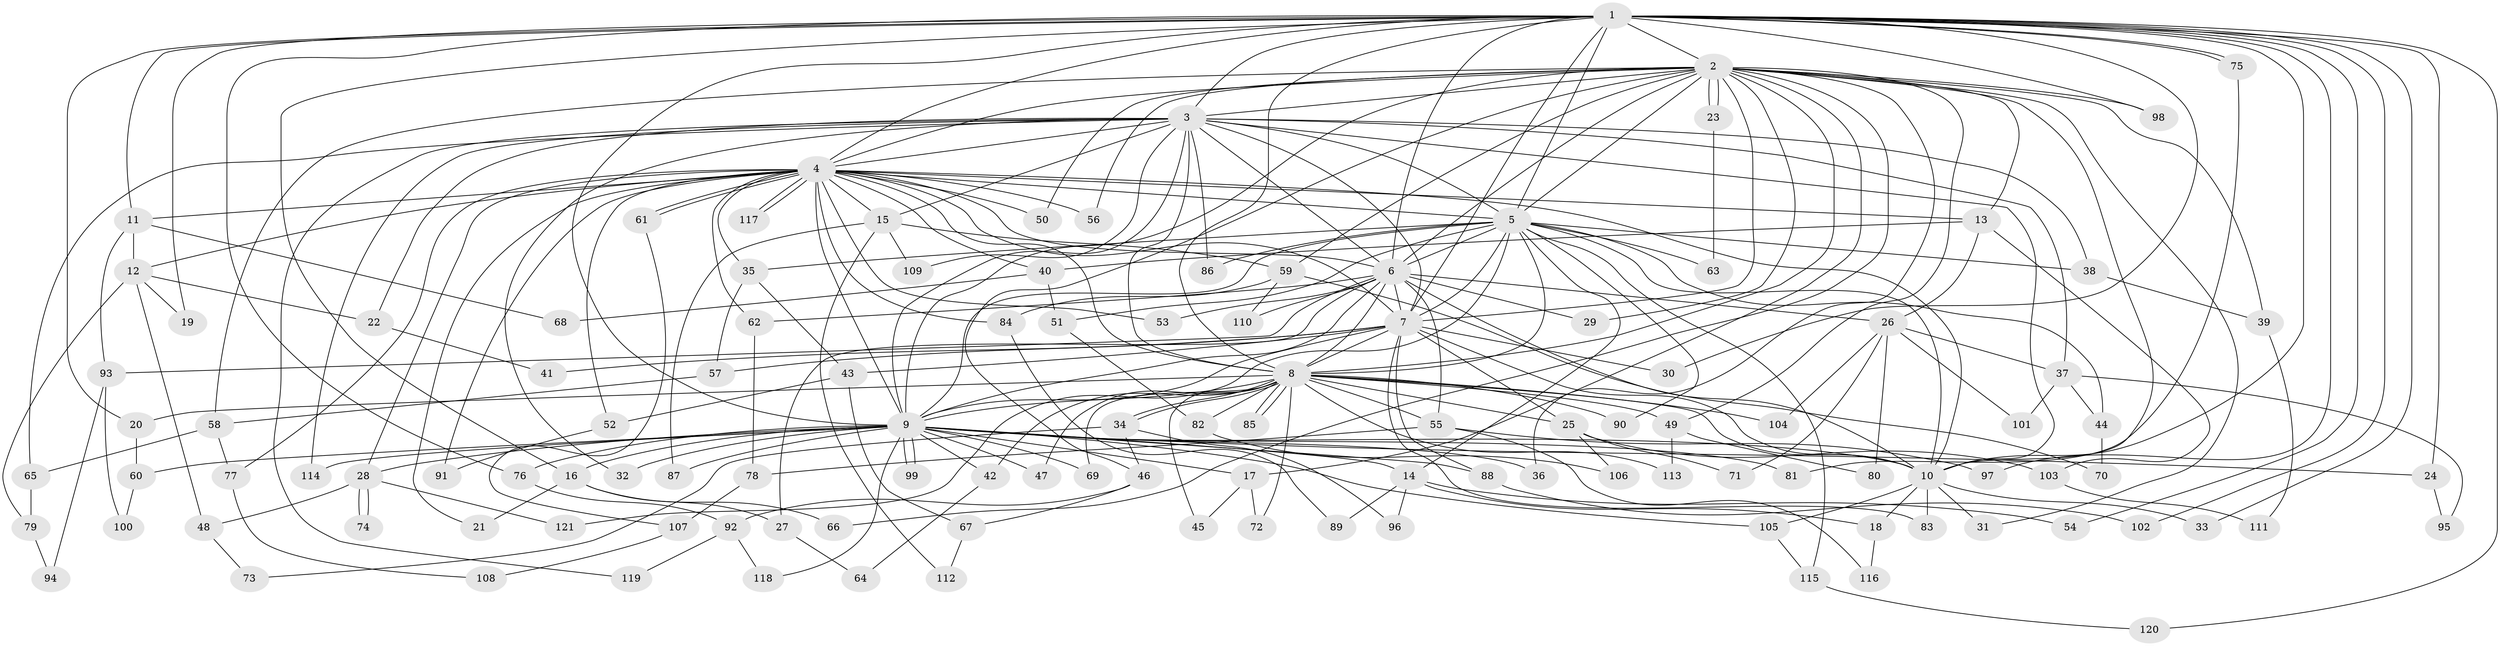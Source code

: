 // Generated by graph-tools (version 1.1) at 2025/49/03/09/25 03:49:33]
// undirected, 121 vertices, 267 edges
graph export_dot {
graph [start="1"]
  node [color=gray90,style=filled];
  1;
  2;
  3;
  4;
  5;
  6;
  7;
  8;
  9;
  10;
  11;
  12;
  13;
  14;
  15;
  16;
  17;
  18;
  19;
  20;
  21;
  22;
  23;
  24;
  25;
  26;
  27;
  28;
  29;
  30;
  31;
  32;
  33;
  34;
  35;
  36;
  37;
  38;
  39;
  40;
  41;
  42;
  43;
  44;
  45;
  46;
  47;
  48;
  49;
  50;
  51;
  52;
  53;
  54;
  55;
  56;
  57;
  58;
  59;
  60;
  61;
  62;
  63;
  64;
  65;
  66;
  67;
  68;
  69;
  70;
  71;
  72;
  73;
  74;
  75;
  76;
  77;
  78;
  79;
  80;
  81;
  82;
  83;
  84;
  85;
  86;
  87;
  88;
  89;
  90;
  91;
  92;
  93;
  94;
  95;
  96;
  97;
  98;
  99;
  100;
  101;
  102;
  103;
  104;
  105;
  106;
  107;
  108;
  109;
  110;
  111;
  112;
  113;
  114;
  115;
  116;
  117;
  118;
  119;
  120;
  121;
  1 -- 2;
  1 -- 3;
  1 -- 4;
  1 -- 5;
  1 -- 6;
  1 -- 7;
  1 -- 8;
  1 -- 9;
  1 -- 10;
  1 -- 11;
  1 -- 16;
  1 -- 19;
  1 -- 20;
  1 -- 24;
  1 -- 30;
  1 -- 33;
  1 -- 54;
  1 -- 75;
  1 -- 75;
  1 -- 76;
  1 -- 97;
  1 -- 98;
  1 -- 102;
  1 -- 120;
  2 -- 3;
  2 -- 4;
  2 -- 5;
  2 -- 6;
  2 -- 7;
  2 -- 8;
  2 -- 9;
  2 -- 10;
  2 -- 13;
  2 -- 17;
  2 -- 23;
  2 -- 23;
  2 -- 29;
  2 -- 31;
  2 -- 36;
  2 -- 39;
  2 -- 46;
  2 -- 49;
  2 -- 50;
  2 -- 56;
  2 -- 58;
  2 -- 59;
  2 -- 66;
  2 -- 98;
  3 -- 4;
  3 -- 5;
  3 -- 6;
  3 -- 7;
  3 -- 8;
  3 -- 9;
  3 -- 10;
  3 -- 15;
  3 -- 22;
  3 -- 32;
  3 -- 37;
  3 -- 38;
  3 -- 65;
  3 -- 86;
  3 -- 109;
  3 -- 114;
  3 -- 119;
  4 -- 5;
  4 -- 6;
  4 -- 7;
  4 -- 8;
  4 -- 9;
  4 -- 10;
  4 -- 11;
  4 -- 12;
  4 -- 13;
  4 -- 15;
  4 -- 21;
  4 -- 28;
  4 -- 35;
  4 -- 40;
  4 -- 50;
  4 -- 52;
  4 -- 53;
  4 -- 56;
  4 -- 61;
  4 -- 61;
  4 -- 62;
  4 -- 77;
  4 -- 84;
  4 -- 91;
  4 -- 117;
  4 -- 117;
  5 -- 6;
  5 -- 7;
  5 -- 8;
  5 -- 9;
  5 -- 10;
  5 -- 14;
  5 -- 35;
  5 -- 38;
  5 -- 44;
  5 -- 51;
  5 -- 63;
  5 -- 86;
  5 -- 90;
  5 -- 115;
  5 -- 121;
  6 -- 7;
  6 -- 8;
  6 -- 9;
  6 -- 10;
  6 -- 26;
  6 -- 27;
  6 -- 29;
  6 -- 53;
  6 -- 55;
  6 -- 62;
  6 -- 93;
  6 -- 110;
  7 -- 8;
  7 -- 9;
  7 -- 10;
  7 -- 25;
  7 -- 30;
  7 -- 41;
  7 -- 43;
  7 -- 57;
  7 -- 83;
  7 -- 88;
  8 -- 9;
  8 -- 10;
  8 -- 20;
  8 -- 25;
  8 -- 34;
  8 -- 34;
  8 -- 42;
  8 -- 45;
  8 -- 47;
  8 -- 49;
  8 -- 55;
  8 -- 69;
  8 -- 72;
  8 -- 82;
  8 -- 85;
  8 -- 85;
  8 -- 90;
  8 -- 104;
  8 -- 113;
  9 -- 10;
  9 -- 14;
  9 -- 16;
  9 -- 17;
  9 -- 24;
  9 -- 28;
  9 -- 32;
  9 -- 36;
  9 -- 42;
  9 -- 47;
  9 -- 60;
  9 -- 69;
  9 -- 76;
  9 -- 81;
  9 -- 87;
  9 -- 88;
  9 -- 99;
  9 -- 99;
  9 -- 105;
  9 -- 114;
  9 -- 118;
  10 -- 18;
  10 -- 31;
  10 -- 33;
  10 -- 83;
  10 -- 105;
  11 -- 12;
  11 -- 68;
  11 -- 93;
  12 -- 19;
  12 -- 22;
  12 -- 48;
  12 -- 79;
  13 -- 26;
  13 -- 40;
  13 -- 103;
  14 -- 18;
  14 -- 54;
  14 -- 89;
  14 -- 96;
  15 -- 59;
  15 -- 87;
  15 -- 109;
  15 -- 112;
  16 -- 21;
  16 -- 27;
  16 -- 66;
  17 -- 45;
  17 -- 72;
  18 -- 116;
  20 -- 60;
  22 -- 41;
  23 -- 63;
  24 -- 95;
  25 -- 71;
  25 -- 103;
  25 -- 106;
  26 -- 37;
  26 -- 71;
  26 -- 80;
  26 -- 101;
  26 -- 104;
  27 -- 64;
  28 -- 48;
  28 -- 74;
  28 -- 74;
  28 -- 121;
  34 -- 46;
  34 -- 73;
  34 -- 96;
  35 -- 43;
  35 -- 57;
  37 -- 44;
  37 -- 95;
  37 -- 101;
  38 -- 39;
  39 -- 111;
  40 -- 51;
  40 -- 68;
  42 -- 64;
  43 -- 52;
  43 -- 67;
  44 -- 70;
  46 -- 67;
  46 -- 92;
  48 -- 73;
  49 -- 80;
  49 -- 113;
  51 -- 82;
  52 -- 91;
  55 -- 78;
  55 -- 97;
  55 -- 116;
  57 -- 58;
  58 -- 65;
  58 -- 77;
  59 -- 70;
  59 -- 84;
  59 -- 110;
  60 -- 100;
  61 -- 107;
  62 -- 78;
  65 -- 79;
  67 -- 112;
  75 -- 81;
  76 -- 92;
  77 -- 108;
  78 -- 107;
  79 -- 94;
  82 -- 106;
  84 -- 89;
  88 -- 102;
  92 -- 118;
  92 -- 119;
  93 -- 94;
  93 -- 100;
  103 -- 111;
  105 -- 115;
  107 -- 108;
  115 -- 120;
}
